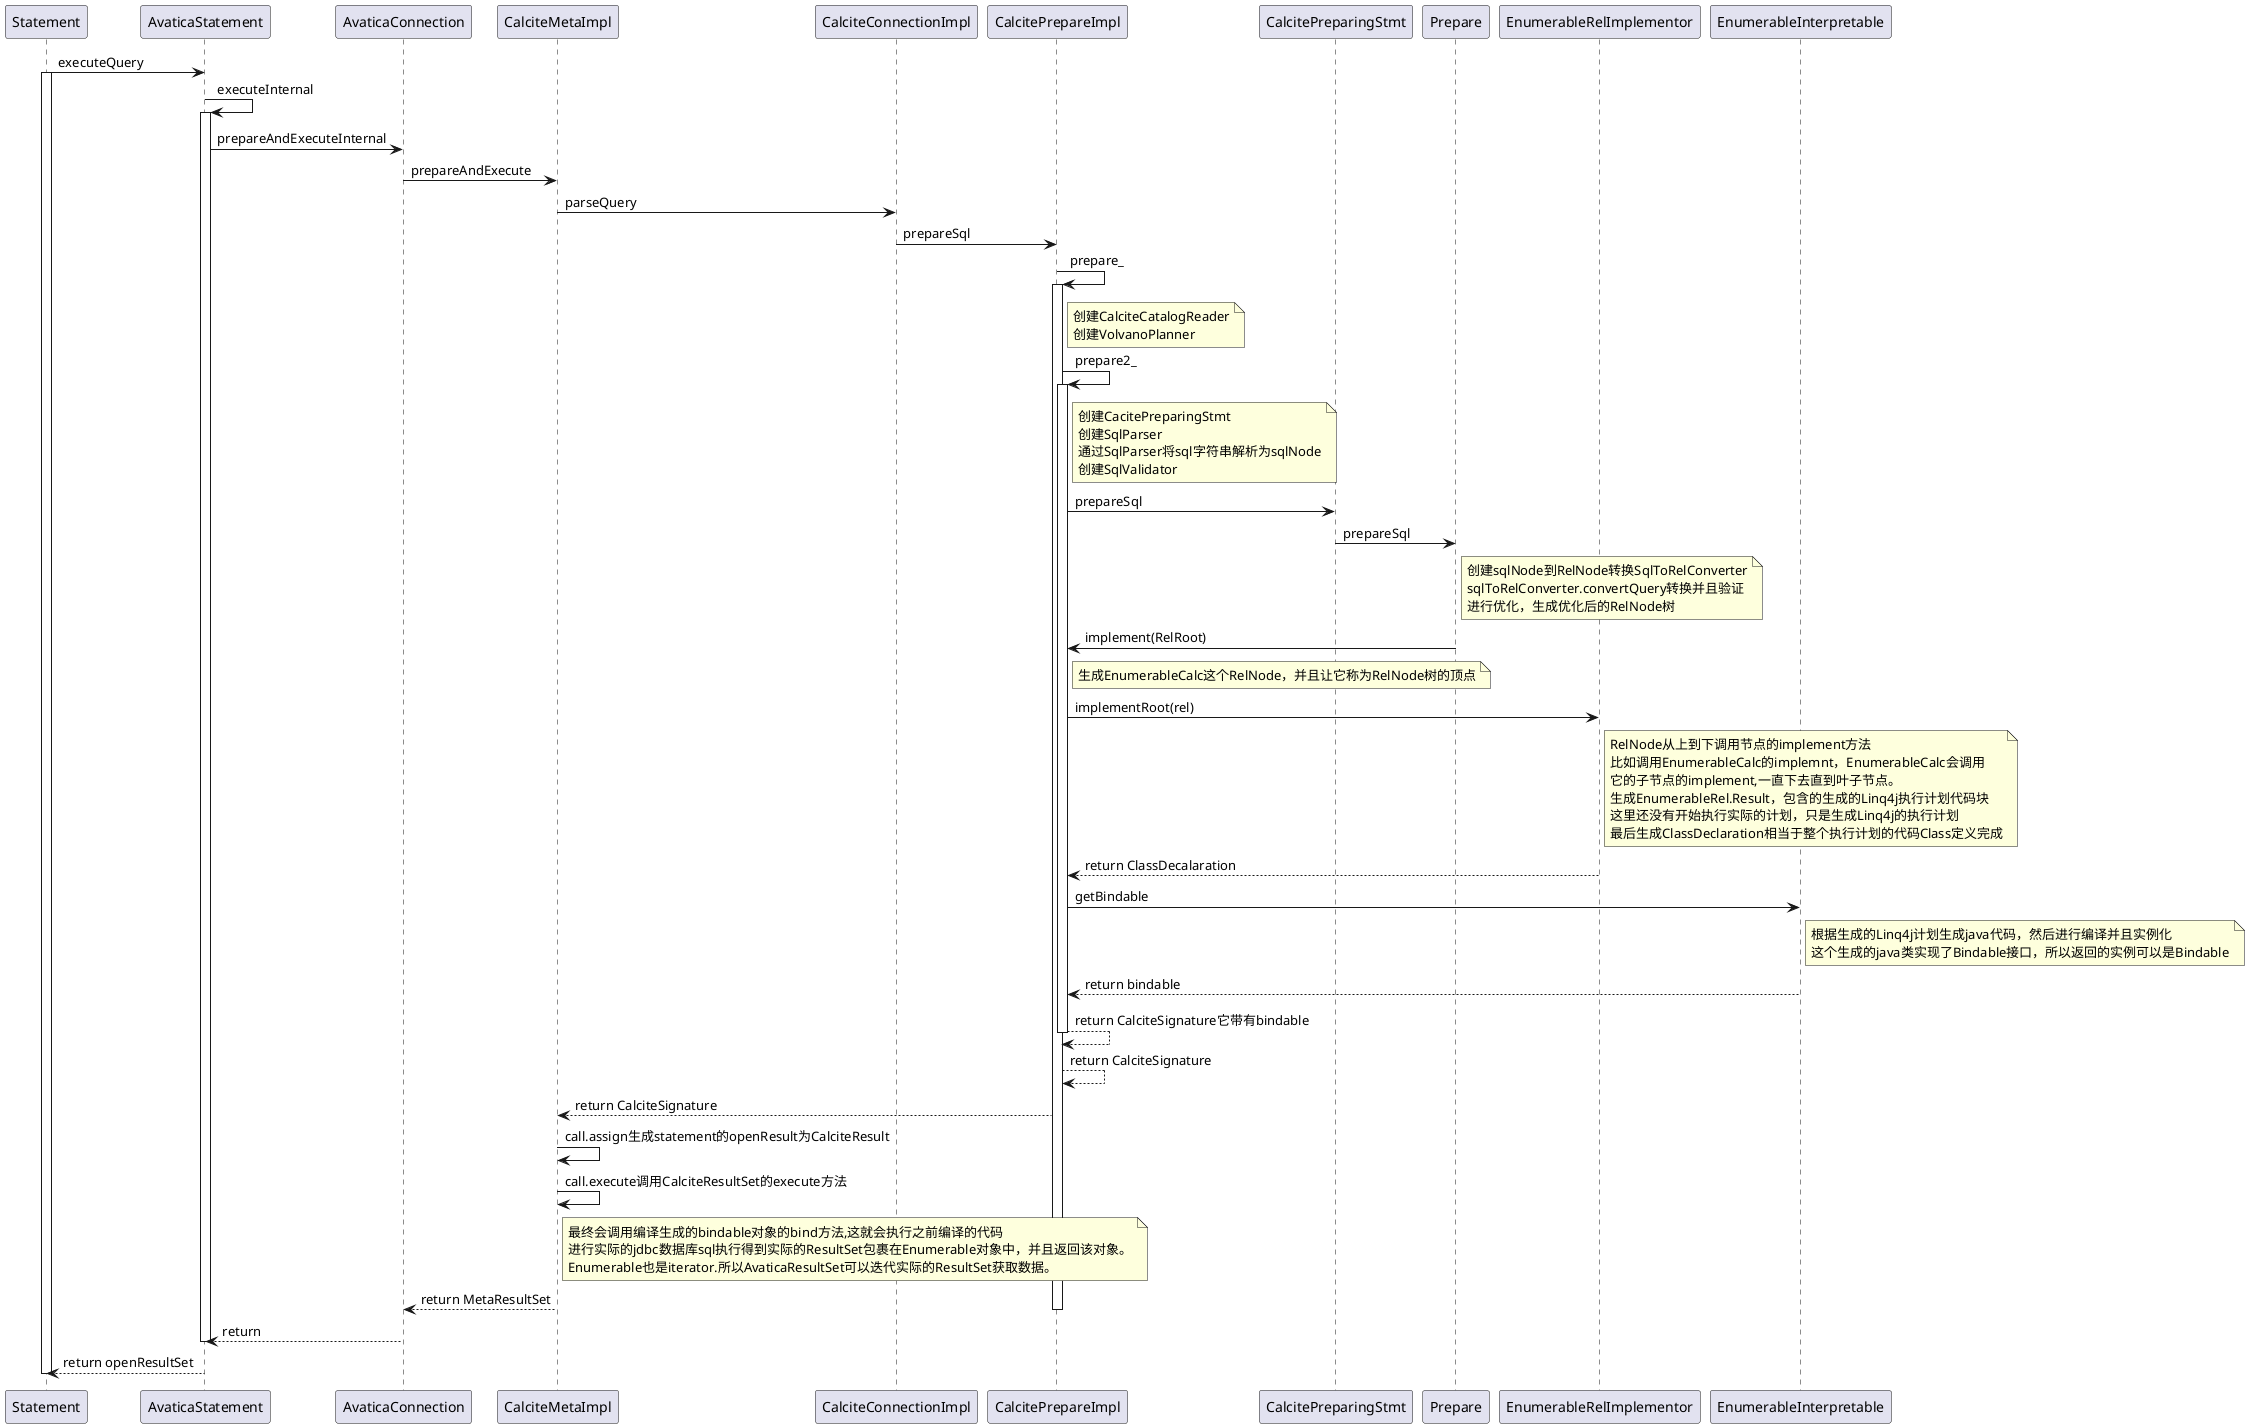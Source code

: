 @startuml
    Statement -> AvaticaStatement:executeQuery
    activate Statement
        AvaticaStatement -> AvaticaStatement:executeInternal
        activate AvaticaStatement
            AvaticaStatement -> AvaticaConnection:prepareAndExecuteInternal
            AvaticaConnection -> CalciteMetaImpl:prepareAndExecute
            CalciteMetaImpl -> CalciteConnectionImpl:parseQuery
            CalciteConnectionImpl -> CalcitePrepareImpl: prepareSql
            CalcitePrepareImpl -> CalcitePrepareImpl:prepare_
            note right of CalcitePrepareImpl
                创建CalciteCatalogReader
                创建VolvanoPlanner
            end note
            activate CalcitePrepareImpl
            CalcitePrepareImpl -> CalcitePrepareImpl:prepare2_
                activate CalcitePrepareImpl
                note right of CalcitePrepareImpl
                    创建CacitePreparingStmt
                    创建SqlParser
                    通过SqlParser将sql字符串解析为sqlNode
                    创建SqlValidator
                end note
                CalcitePrepareImpl -> CalcitePreparingStmt:prepareSql
                CalcitePreparingStmt -> Prepare:prepareSql
                note right of Prepare
                    创建sqlNode到RelNode转换SqlToRelConverter
                    sqlToRelConverter.convertQuery转换并且验证
                    进行优化，生成优化后的RelNode树
                end note
                Prepare -> CalcitePrepareImpl:implement(RelRoot)
                note right of CalcitePrepareImpl
                    生成EnumerableCalc这个RelNode，并且让它称为RelNode树的顶点
                end note
                CalcitePrepareImpl -> EnumerableRelImplementor:implementRoot(rel)
                note right of EnumerableRelImplementor
                    RelNode从上到下调用节点的implement方法
                    比如调用EnumerableCalc的implemnt，EnumerableCalc会调用
                    它的子节点的implement,一直下去直到叶子节点。
                    生成EnumerableRel.Result，包含的生成的Linq4j执行计划代码块
                    这里还没有开始执行实际的计划，只是生成Linq4j的执行计划
                    最后生成ClassDeclaration相当于整个执行计划的代码Class定义完成
                end note
                EnumerableRelImplementor --> CalcitePrepareImpl:return ClassDecalaration
                CalcitePrepareImpl -> EnumerableInterpretable:getBindable
                note right of EnumerableInterpretable
                    根据生成的Linq4j计划生成java代码，然后进行编译并且实例化
                    这个生成的java类实现了Bindable接口，所以返回的实例可以是Bindable
                end note
                EnumerableInterpretable --> CalcitePrepareImpl:return bindable
                CalcitePrepareImpl --> CalcitePrepareImpl:return CalciteSignature它带有bindable
                deactivate CalcitePrepareImpl
                CalcitePrepareImpl --> CalcitePrepareImpl:return CalciteSignature
                CalcitePrepareImpl --> CalciteMetaImpl:return CalciteSignature
                CalciteMetaImpl -> CalciteMetaImpl:call.assign生成statement的openResult为CalciteResult
                CalciteMetaImpl -> CalciteMetaImpl:call.execute调用CalciteResultSet的execute方法
                note right of CalciteMetaImpl
                    最终会调用编译生成的bindable对象的bind方法,这就会执行之前编译的代码
                    进行实际的jdbc数据库sql执行得到实际的ResultSet包裹在Enumerable对象中，并且返回该对象。
                    Enumerable也是iterator.所以AvaticaResultSet可以迭代实际的ResultSet获取数据。
                end note
                CalciteMetaImpl --> AvaticaConnection:return MetaResultSet
            deactivate CalcitePrepareImpl
            AvaticaConnection --> AvaticaStatement:return
        deactivate AvaticaStatement
        AvaticaStatement --> Statement:return openResultSet
    deactivate Statement
@enduml